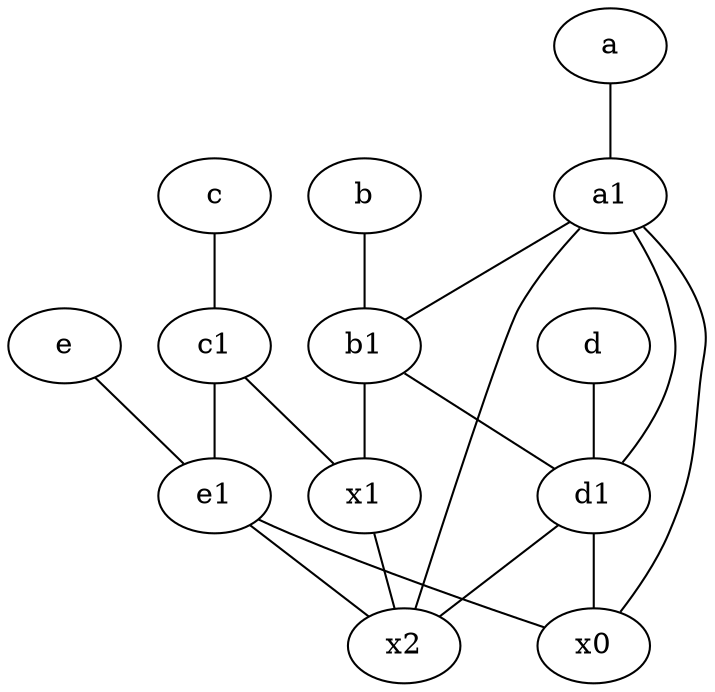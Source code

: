 graph {
	node [labelfontsize=50]
	b [labelfontsize=50 pos="10,4!"]
	e1 [labelfontsize=50 pos="7,7!"]
	c1 [labelfontsize=50 pos="4.5,3!"]
	d1 [labelfontsize=50 pos="3,5!"]
	a1 [labelfontsize=50 pos="8,3!"]
	c [labelfontsize=50 pos="4.5,2!"]
	d [labelfontsize=50 pos="2,5!"]
	a [labelfontsize=50 pos="8,2!"]
	x2 [labelfontsize=50]
	x1 [labelfontsize=50]
	e [labelfontsize=50 pos="7,9!"]
	x0 [labelfontsize=50]
	b1 [labelfontsize=50 pos="9,4!"]
	c1 -- e1
	b1 -- x1
	b -- b1
	a1 -- x0
	a -- a1
	a1 -- b1
	d -- d1
	c1 -- x1
	e1 -- x2
	d1 -- x2
	e -- e1
	a1 -- x2
	b1 -- d1
	a1 -- d1
	e1 -- x0
	d1 -- x0
	c -- c1
	x1 -- x2
}
